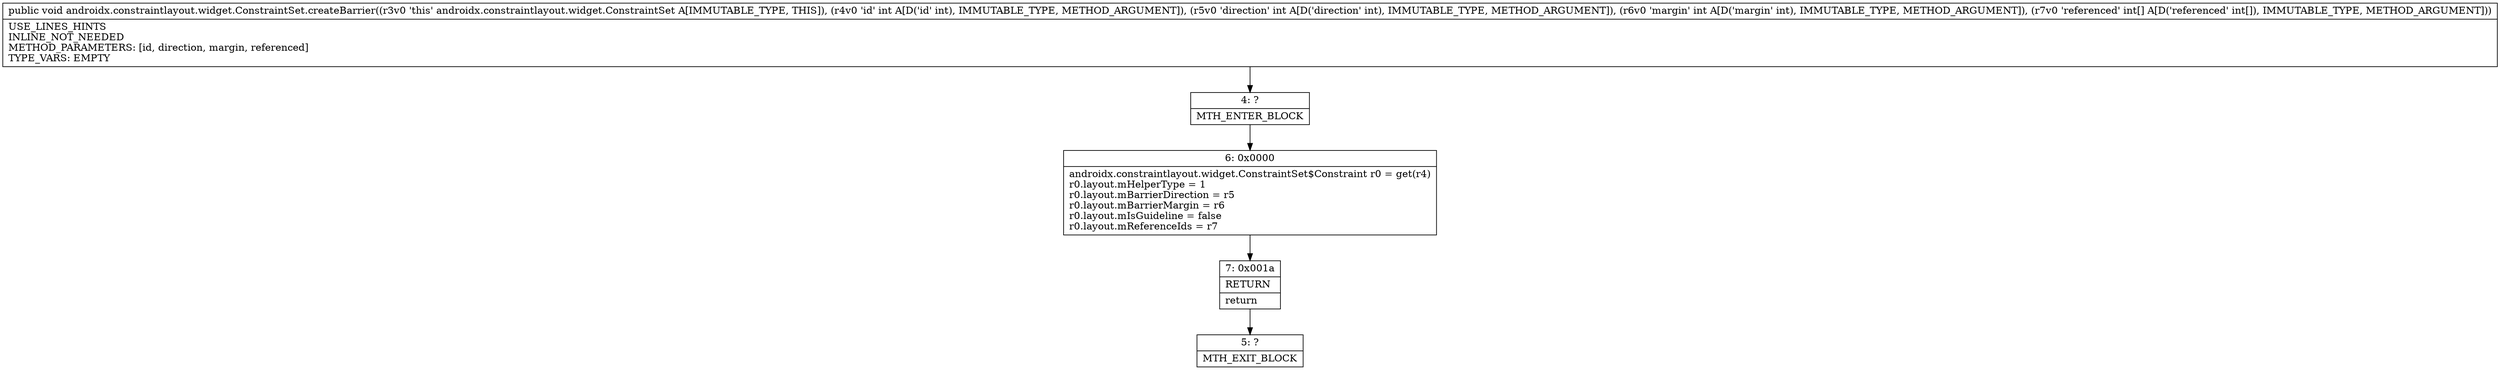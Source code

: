 digraph "CFG forandroidx.constraintlayout.widget.ConstraintSet.createBarrier(III[I)V" {
Node_4 [shape=record,label="{4\:\ ?|MTH_ENTER_BLOCK\l}"];
Node_6 [shape=record,label="{6\:\ 0x0000|androidx.constraintlayout.widget.ConstraintSet$Constraint r0 = get(r4)\lr0.layout.mHelperType = 1\lr0.layout.mBarrierDirection = r5\lr0.layout.mBarrierMargin = r6\lr0.layout.mIsGuideline = false\lr0.layout.mReferenceIds = r7\l}"];
Node_7 [shape=record,label="{7\:\ 0x001a|RETURN\l|return\l}"];
Node_5 [shape=record,label="{5\:\ ?|MTH_EXIT_BLOCK\l}"];
MethodNode[shape=record,label="{public void androidx.constraintlayout.widget.ConstraintSet.createBarrier((r3v0 'this' androidx.constraintlayout.widget.ConstraintSet A[IMMUTABLE_TYPE, THIS]), (r4v0 'id' int A[D('id' int), IMMUTABLE_TYPE, METHOD_ARGUMENT]), (r5v0 'direction' int A[D('direction' int), IMMUTABLE_TYPE, METHOD_ARGUMENT]), (r6v0 'margin' int A[D('margin' int), IMMUTABLE_TYPE, METHOD_ARGUMENT]), (r7v0 'referenced' int[] A[D('referenced' int[]), IMMUTABLE_TYPE, METHOD_ARGUMENT]))  | USE_LINES_HINTS\lINLINE_NOT_NEEDED\lMETHOD_PARAMETERS: [id, direction, margin, referenced]\lTYPE_VARS: EMPTY\l}"];
MethodNode -> Node_4;Node_4 -> Node_6;
Node_6 -> Node_7;
Node_7 -> Node_5;
}

